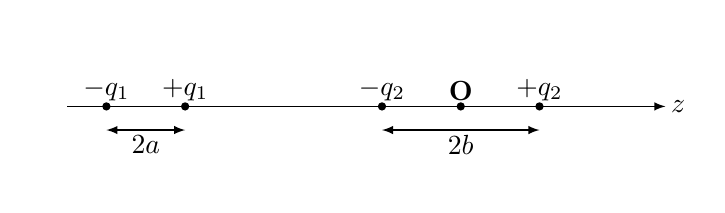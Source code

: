 %% document-wide tikz options and styles
\begin{tikzpicture}[>=latex, % option for nice arrows
    inner sep=0pt,%
    outer sep=2pt,%
    mark coordinate/.style={inner sep=0pt,outer sep=0pt,minimum size=3pt,
      fill=black,circle}]
  \sf
  \definecolor{red}{RGB}{221,42,43}
  \definecolor{green}{RGB}{105,182,40}
  \definecolor{blue}{RGB}{0,51,153}
  \definecolor{orange}{RGB}{192,128,64}
  \definecolor{gray}{RGB}{107,108,110}

  \clip (-5.5,-1) rectangle (3,1);

  \coordinate[mark coordinate] (O) at (0,0);
  \coordinate[mark coordinate] (P) at (1,0);
  \coordinate[mark coordinate] (N) at (-1,0);
  \coordinate[mark coordinate] (P1) at (-4.5,0);
  \coordinate[mark coordinate] (N1) at (-3.5,0);

  \draw[->] (-5,0) -- (2.6,0) node[right] {$z$};
  \draw[<->] (1,-0.3) -- (-1,-0.3) node[midway, below] {$2b$};
  \draw[<->] (-4.5,-0.3) -- (-3.5,-0.3) node[midway,below] {$2a$};

  \draw (P) node[above] {$+q_2$};
  \draw (N) node[above] {$-q_2$};
  \draw (P1) node[above] {$-q_1$};
  \draw (N1) node[above] {$+q_1$};
  \draw (O) node[above] {$\mathbf{O}$};

\end{tikzpicture}
